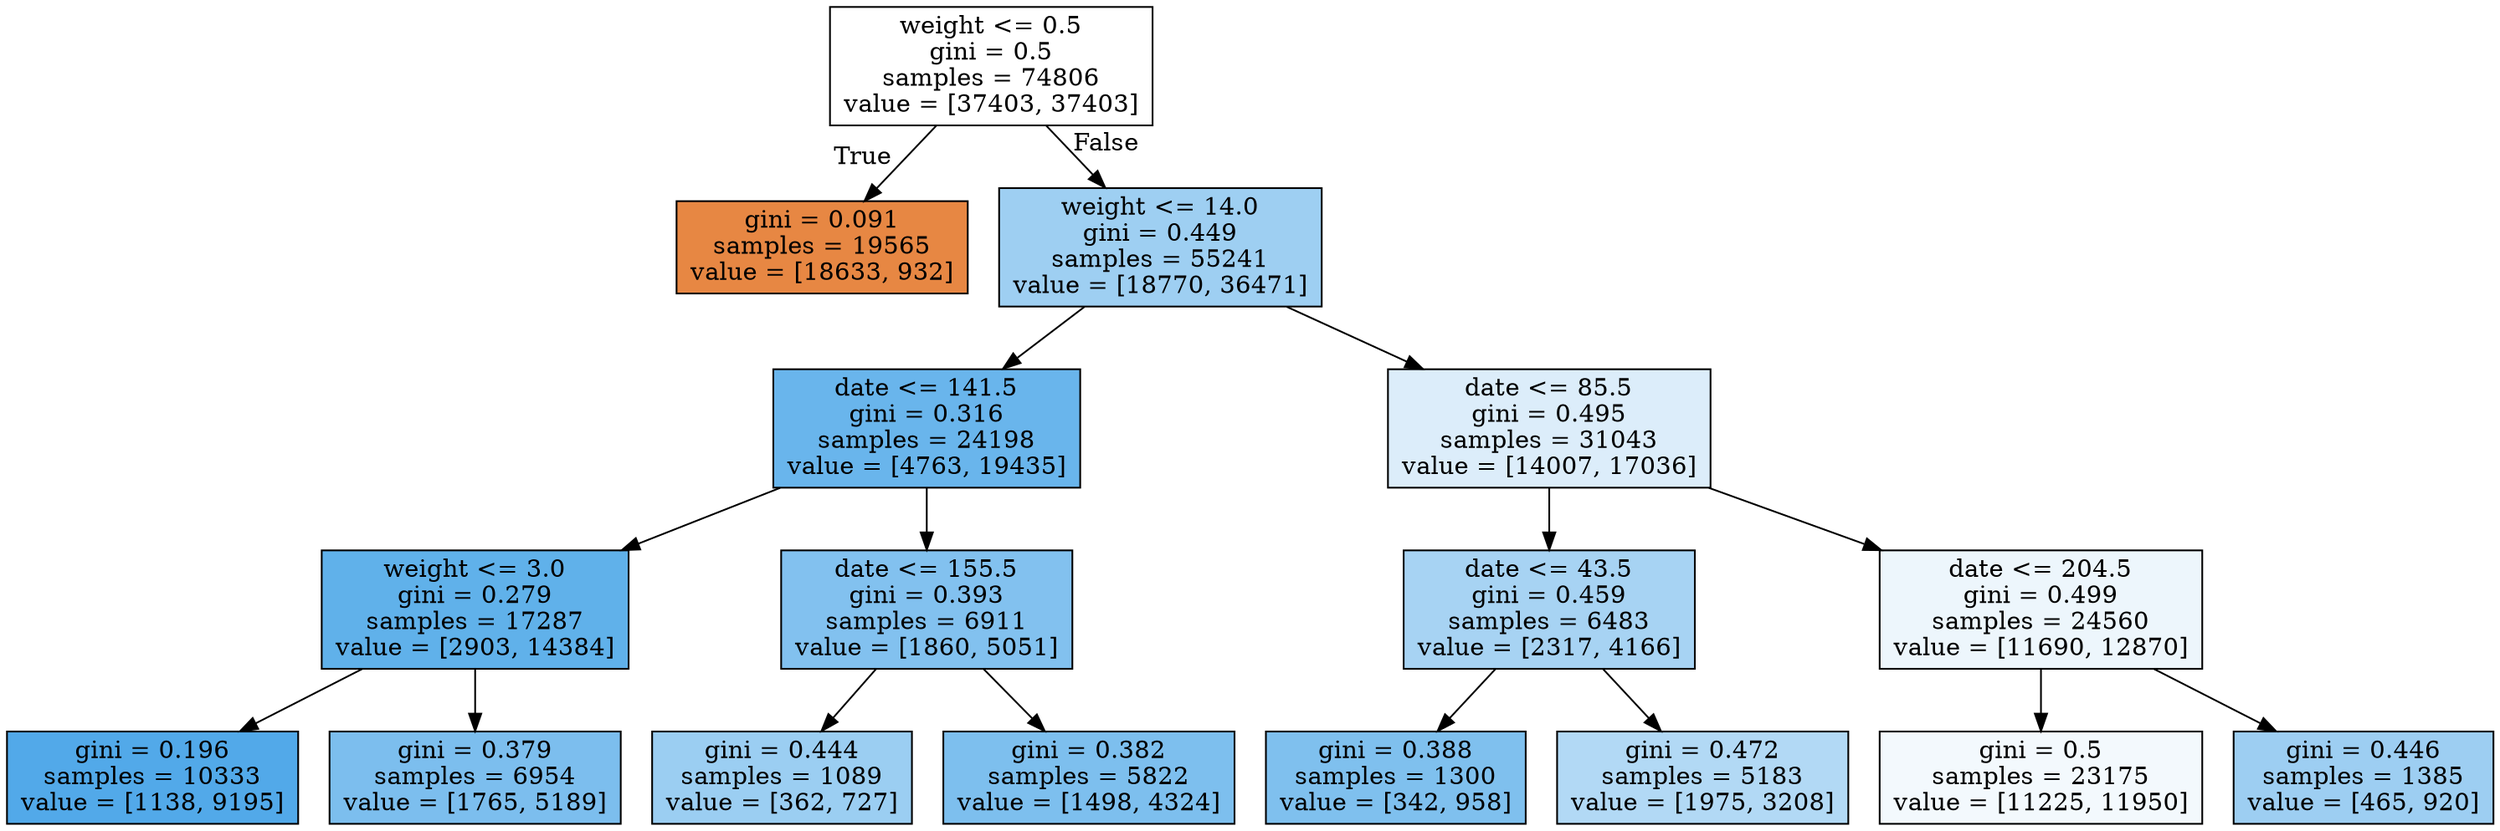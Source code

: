 digraph Tree {
node [shape=box, style="filled", color="black"] ;
0 [label="weight <= 0.5\ngini = 0.5\nsamples = 74806\nvalue = [37403, 37403]", fillcolor="#e5813900"] ;
1 [label="gini = 0.091\nsamples = 19565\nvalue = [18633, 932]", fillcolor="#e58139f2"] ;
0 -> 1 [labeldistance=2.5, labelangle=45, headlabel="True"] ;
2 [label="weight <= 14.0\ngini = 0.449\nsamples = 55241\nvalue = [18770, 36471]", fillcolor="#399de57c"] ;
0 -> 2 [labeldistance=2.5, labelangle=-45, headlabel="False"] ;
3 [label="date <= 141.5\ngini = 0.316\nsamples = 24198\nvalue = [4763, 19435]", fillcolor="#399de5c1"] ;
2 -> 3 ;
4 [label="weight <= 3.0\ngini = 0.279\nsamples = 17287\nvalue = [2903, 14384]", fillcolor="#399de5cc"] ;
3 -> 4 ;
5 [label="gini = 0.196\nsamples = 10333\nvalue = [1138, 9195]", fillcolor="#399de5df"] ;
4 -> 5 ;
6 [label="gini = 0.379\nsamples = 6954\nvalue = [1765, 5189]", fillcolor="#399de5a8"] ;
4 -> 6 ;
7 [label="date <= 155.5\ngini = 0.393\nsamples = 6911\nvalue = [1860, 5051]", fillcolor="#399de5a1"] ;
3 -> 7 ;
8 [label="gini = 0.444\nsamples = 1089\nvalue = [362, 727]", fillcolor="#399de580"] ;
7 -> 8 ;
9 [label="gini = 0.382\nsamples = 5822\nvalue = [1498, 4324]", fillcolor="#399de5a7"] ;
7 -> 9 ;
10 [label="date <= 85.5\ngini = 0.495\nsamples = 31043\nvalue = [14007, 17036]", fillcolor="#399de52d"] ;
2 -> 10 ;
11 [label="date <= 43.5\ngini = 0.459\nsamples = 6483\nvalue = [2317, 4166]", fillcolor="#399de571"] ;
10 -> 11 ;
12 [label="gini = 0.388\nsamples = 1300\nvalue = [342, 958]", fillcolor="#399de5a4"] ;
11 -> 12 ;
13 [label="gini = 0.472\nsamples = 5183\nvalue = [1975, 3208]", fillcolor="#399de562"] ;
11 -> 13 ;
14 [label="date <= 204.5\ngini = 0.499\nsamples = 24560\nvalue = [11690, 12870]", fillcolor="#399de517"] ;
10 -> 14 ;
15 [label="gini = 0.5\nsamples = 23175\nvalue = [11225, 11950]", fillcolor="#399de50f"] ;
14 -> 15 ;
16 [label="gini = 0.446\nsamples = 1385\nvalue = [465, 920]", fillcolor="#399de57e"] ;
14 -> 16 ;
}